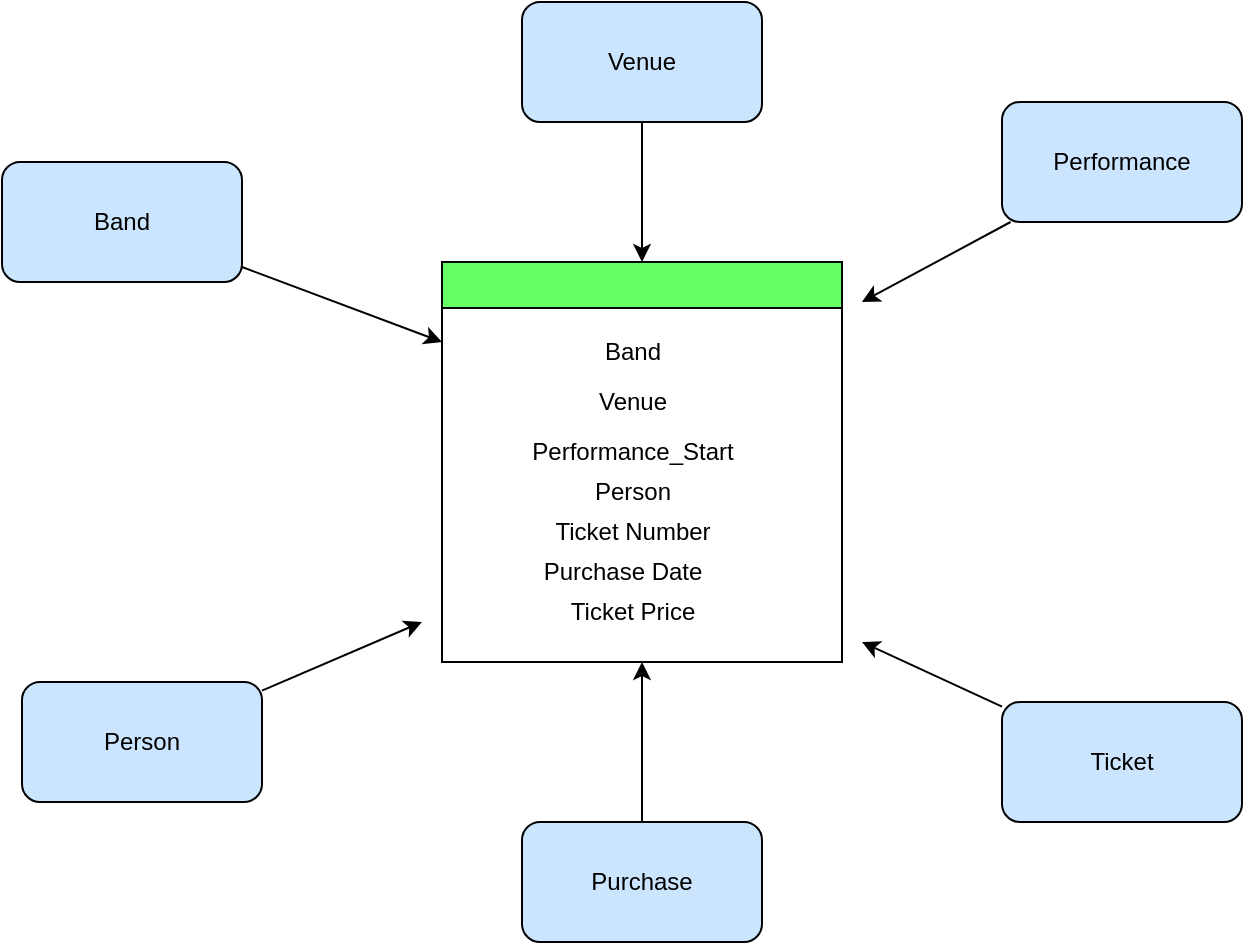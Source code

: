 <mxfile version="20.3.0" type="device"><diagram id="j-exrEmOid-JldPr7Tde" name="Page-1"><mxGraphModel dx="946" dy="672" grid="1" gridSize="10" guides="1" tooltips="1" connect="1" arrows="1" fold="1" page="1" pageScale="1" pageWidth="850" pageHeight="1100" math="0" shadow="0"><root><mxCell id="0"/><mxCell id="1" parent="0"/><mxCell id="XkuxgPXHn_IfCV4Y0-0S-1" value="" style="swimlane;fillColor=#66FF66;" vertex="1" parent="1"><mxGeometry x="380" y="150" width="200" height="200" as="geometry"/></mxCell><mxCell id="XkuxgPXHn_IfCV4Y0-0S-3" value="Person" style="text;html=1;align=center;verticalAlign=middle;resizable=0;points=[];autosize=1;strokeColor=none;fillColor=none;" vertex="1" parent="XkuxgPXHn_IfCV4Y0-0S-1"><mxGeometry x="65" y="100" width="60" height="30" as="geometry"/></mxCell><mxCell id="XkuxgPXHn_IfCV4Y0-0S-4" value="Venue" style="text;html=1;align=center;verticalAlign=middle;resizable=0;points=[];autosize=1;strokeColor=none;fillColor=none;" vertex="1" parent="XkuxgPXHn_IfCV4Y0-0S-1"><mxGeometry x="65" y="55" width="60" height="30" as="geometry"/></mxCell><mxCell id="XkuxgPXHn_IfCV4Y0-0S-5" value="Band" style="text;html=1;align=center;verticalAlign=middle;resizable=0;points=[];autosize=1;strokeColor=none;fillColor=none;" vertex="1" parent="XkuxgPXHn_IfCV4Y0-0S-1"><mxGeometry x="70" y="30" width="50" height="30" as="geometry"/></mxCell><mxCell id="XkuxgPXHn_IfCV4Y0-0S-6" value="Ticket Price" style="text;html=1;align=center;verticalAlign=middle;resizable=0;points=[];autosize=1;strokeColor=none;fillColor=none;" vertex="1" parent="XkuxgPXHn_IfCV4Y0-0S-1"><mxGeometry x="50" y="160" width="90" height="30" as="geometry"/></mxCell><mxCell id="XkuxgPXHn_IfCV4Y0-0S-7" value="Performance_Start" style="text;html=1;align=center;verticalAlign=middle;resizable=0;points=[];autosize=1;strokeColor=none;fillColor=none;" vertex="1" parent="XkuxgPXHn_IfCV4Y0-0S-1"><mxGeometry x="35" y="80" width="120" height="30" as="geometry"/></mxCell><mxCell id="XkuxgPXHn_IfCV4Y0-0S-8" value="Purchase Date" style="text;html=1;align=center;verticalAlign=middle;resizable=0;points=[];autosize=1;strokeColor=none;fillColor=none;" vertex="1" parent="XkuxgPXHn_IfCV4Y0-0S-1"><mxGeometry x="40" y="140" width="100" height="30" as="geometry"/></mxCell><mxCell id="XkuxgPXHn_IfCV4Y0-0S-9" value="Ticket Number" style="text;html=1;align=center;verticalAlign=middle;resizable=0;points=[];autosize=1;strokeColor=none;fillColor=none;" vertex="1" parent="XkuxgPXHn_IfCV4Y0-0S-1"><mxGeometry x="45" y="120" width="100" height="30" as="geometry"/></mxCell><mxCell id="XkuxgPXHn_IfCV4Y0-0S-18" style="rounded=0;orthogonalLoop=1;jettySize=auto;html=1;" edge="1" parent="1" source="XkuxgPXHn_IfCV4Y0-0S-11"><mxGeometry relative="1" as="geometry"><mxPoint x="380" y="190" as="targetPoint"/></mxGeometry></mxCell><mxCell id="XkuxgPXHn_IfCV4Y0-0S-11" value="Band" style="rounded=1;whiteSpace=wrap;html=1;fillColor=#CCE5FF;" vertex="1" parent="1"><mxGeometry x="160" y="100" width="120" height="60" as="geometry"/></mxCell><mxCell id="XkuxgPXHn_IfCV4Y0-0S-20" style="edgeStyle=none;rounded=0;orthogonalLoop=1;jettySize=auto;html=1;entryX=0.5;entryY=0;entryDx=0;entryDy=0;" edge="1" parent="1" source="XkuxgPXHn_IfCV4Y0-0S-13" target="XkuxgPXHn_IfCV4Y0-0S-1"><mxGeometry relative="1" as="geometry"/></mxCell><mxCell id="XkuxgPXHn_IfCV4Y0-0S-13" value="Venue" style="rounded=1;whiteSpace=wrap;html=1;fillColor=#CCE5FF;" vertex="1" parent="1"><mxGeometry x="420" y="20" width="120" height="60" as="geometry"/></mxCell><mxCell id="XkuxgPXHn_IfCV4Y0-0S-23" style="edgeStyle=none;rounded=0;orthogonalLoop=1;jettySize=auto;html=1;" edge="1" parent="1" source="XkuxgPXHn_IfCV4Y0-0S-14"><mxGeometry relative="1" as="geometry"><mxPoint x="590" y="170" as="targetPoint"/></mxGeometry></mxCell><mxCell id="XkuxgPXHn_IfCV4Y0-0S-14" value="Performance" style="rounded=1;whiteSpace=wrap;html=1;fillColor=#CCE5FF;" vertex="1" parent="1"><mxGeometry x="660" y="70" width="120" height="60" as="geometry"/></mxCell><mxCell id="XkuxgPXHn_IfCV4Y0-0S-19" style="edgeStyle=none;rounded=0;orthogonalLoop=1;jettySize=auto;html=1;" edge="1" parent="1" source="XkuxgPXHn_IfCV4Y0-0S-15"><mxGeometry relative="1" as="geometry"><mxPoint x="370" y="330" as="targetPoint"/></mxGeometry></mxCell><mxCell id="XkuxgPXHn_IfCV4Y0-0S-15" value="Person" style="rounded=1;whiteSpace=wrap;html=1;fillColor=#CCE5FF;" vertex="1" parent="1"><mxGeometry x="170" y="360" width="120" height="60" as="geometry"/></mxCell><mxCell id="XkuxgPXHn_IfCV4Y0-0S-21" style="edgeStyle=none;rounded=0;orthogonalLoop=1;jettySize=auto;html=1;entryX=0.5;entryY=1;entryDx=0;entryDy=0;" edge="1" parent="1" source="XkuxgPXHn_IfCV4Y0-0S-16" target="XkuxgPXHn_IfCV4Y0-0S-1"><mxGeometry relative="1" as="geometry"/></mxCell><mxCell id="XkuxgPXHn_IfCV4Y0-0S-16" value="Purchase" style="rounded=1;whiteSpace=wrap;html=1;fillColor=#CCE5FF;" vertex="1" parent="1"><mxGeometry x="420" y="430" width="120" height="60" as="geometry"/></mxCell><mxCell id="XkuxgPXHn_IfCV4Y0-0S-22" style="edgeStyle=none;rounded=0;orthogonalLoop=1;jettySize=auto;html=1;" edge="1" parent="1" source="XkuxgPXHn_IfCV4Y0-0S-17"><mxGeometry relative="1" as="geometry"><mxPoint x="590" y="340" as="targetPoint"/></mxGeometry></mxCell><mxCell id="XkuxgPXHn_IfCV4Y0-0S-17" value="Ticket" style="rounded=1;whiteSpace=wrap;html=1;fillColor=#CCE5FF;" vertex="1" parent="1"><mxGeometry x="660" y="370" width="120" height="60" as="geometry"/></mxCell></root></mxGraphModel></diagram></mxfile>